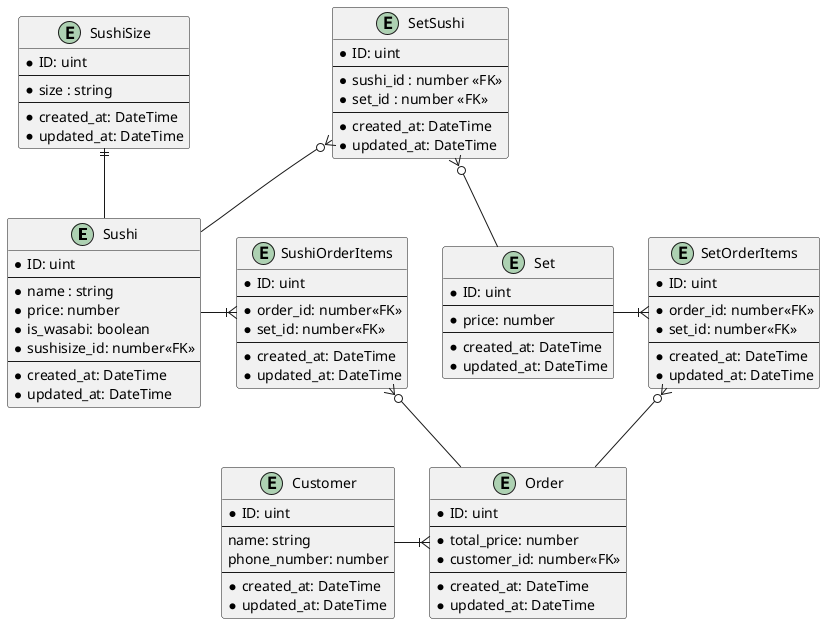@startuml
entity Sushi {
  * ID: uint
  --
  * name : string
  * price: number
  * is_wasabi: boolean
  * sushisize_id: number<<FK>>
  --
  * created_at: DateTime
  * updated_at: DateTime
}

entity SushiSize {
  * ID: uint
  --
  * size : string
  --
  * created_at: DateTime
  * updated_at: DateTime
}

entity Set {
  * ID: uint
  --
  * price: number
  --
  * created_at: DateTime
  * updated_at: DateTime
}

entity SetSushi {
  * ID: uint
  --
  * sushi_id : number <<FK>>
  * set_id : number <<FK>>
  --
  * created_at: DateTime
  * updated_at: DateTime
}

entity Order {
  * ID: uint
  --
  * total_price: number
  * customer_id: number<<FK>>
  --
  * created_at: DateTime
  * updated_at: DateTime
}

entity SetOrderItems {
  * ID: uint
  --
  * order_id: number<<FK>>
  * set_id: number<<FK>>
  --
  * created_at: DateTime
  * updated_at: DateTime
}

entity SushiOrderItems {
  * ID: uint
  --
  * order_id: number<<FK>>
  * set_id: number<<FK>>
  --
  * created_at: DateTime
  * updated_at: DateTime
}

entity Customer {
  * ID: uint
  --
  name: string
  phone_number: number
  --
  * created_at: DateTime
  * updated_at: DateTime
}


Order }|--l-- Customer
SetOrderItems }o-- Order
SushiOrderItems }o-- Order

SetSushi }o-- Sushi 
SushiSize||-- Sushi
SetSushi }o-- Set

SetOrderItems }|-l- Set
SushiOrderItems }|-l- Sushi
@enduml